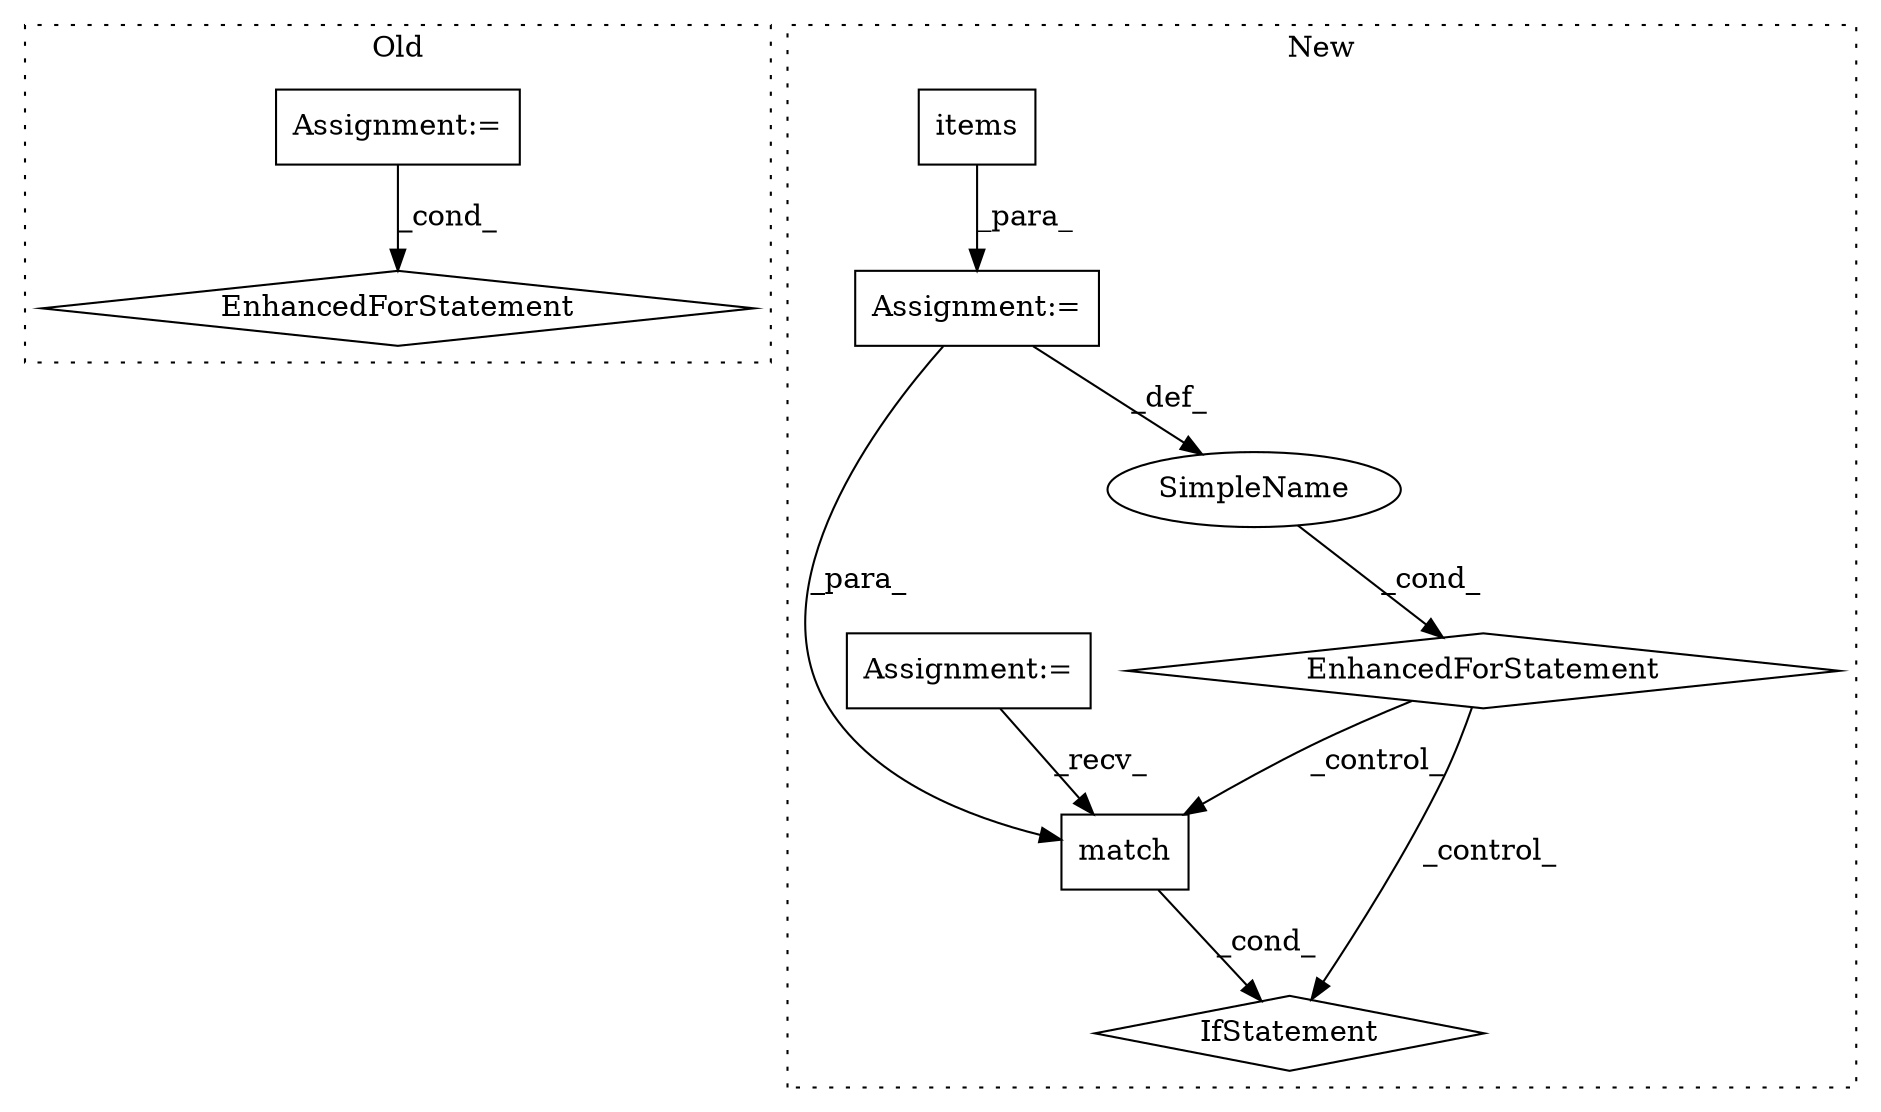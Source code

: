digraph G {
subgraph cluster0 {
1 [label="EnhancedForStatement" a="70" s="32009,32128" l="65,2" shape="diamond"];
5 [label="Assignment:=" a="7" s="31897,31995" l="61,2" shape="box"];
label = "Old";
style="dotted";
}
subgraph cluster1 {
2 [label="match" a="32" s="32060,32079" l="6,1" shape="box"];
3 [label="IfStatement" a="25" s="32053,32080" l="4,2" shape="diamond"];
4 [label="EnhancedForStatement" a="70" s="31912,32039" l="81,2" shape="diamond"];
6 [label="Assignment:=" a="7" s="31912,32039" l="81,2" shape="box"];
7 [label="SimpleName" a="42" s="31997" l="4" shape="ellipse"];
8 [label="Assignment:=" a="7" s="31137" l="2" shape="box"];
9 [label="items" a="32" s="32032" l="7" shape="box"];
label = "New";
style="dotted";
}
2 -> 3 [label="_cond_"];
4 -> 2 [label="_control_"];
4 -> 3 [label="_control_"];
5 -> 1 [label="_cond_"];
6 -> 7 [label="_def_"];
6 -> 2 [label="_para_"];
7 -> 4 [label="_cond_"];
8 -> 2 [label="_recv_"];
9 -> 6 [label="_para_"];
}